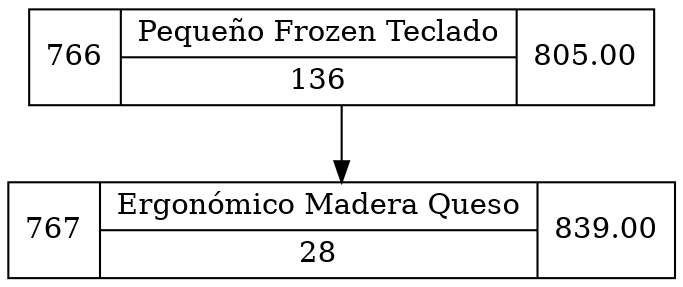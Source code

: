 digraph arbol{
  node [shape=record]
"766" [label="766|{Pequeño Frozen Teclado|136}|805.00"]
"766"->"767"
"767" [label="767|{Ergonómico Madera Queso|28}|839.00"]
}